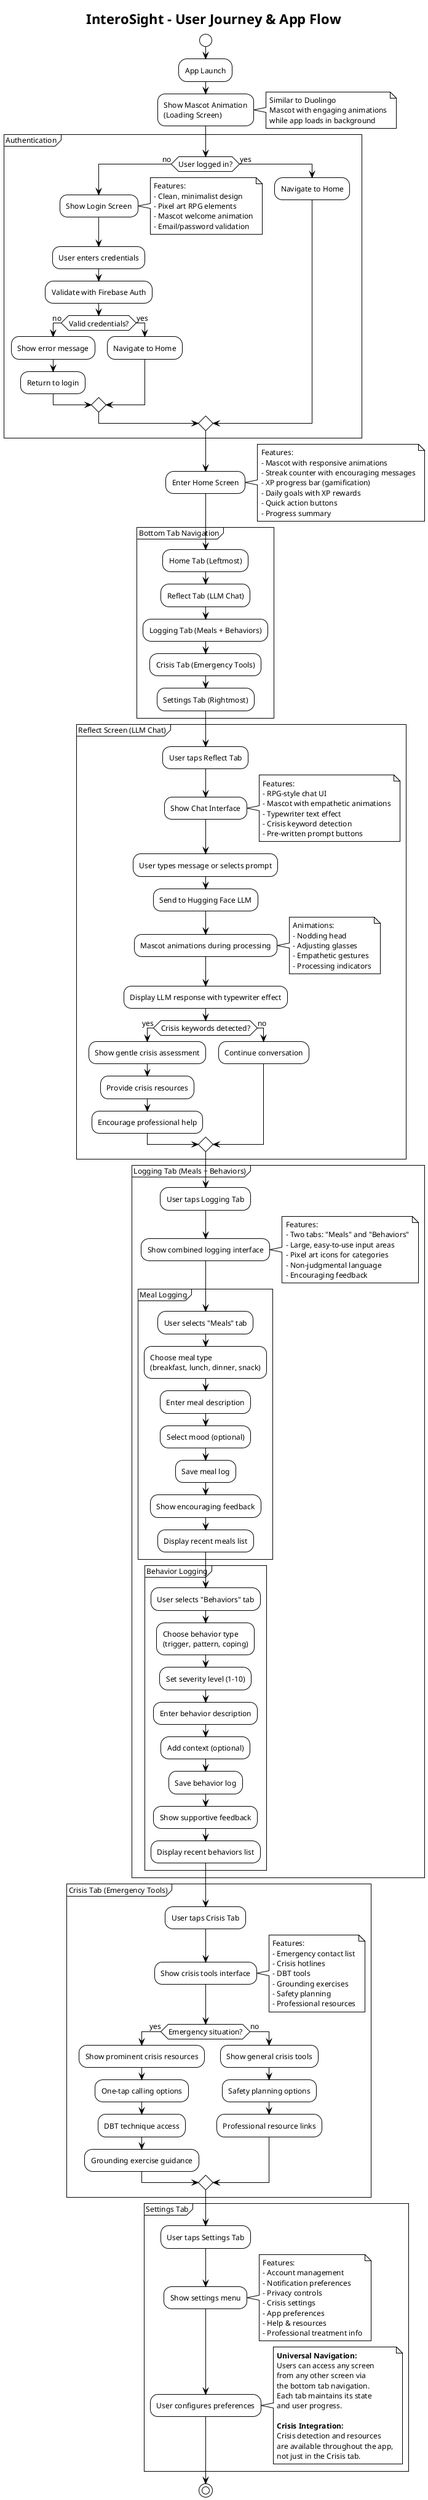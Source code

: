 @startuml InteroSight App Flowchart

!theme plain
skinparam backgroundColor #FFFFFF
skinparam defaultFontName Arial
skinparam defaultFontSize 12

title InteroSight - User Journey & App Flow

' Start
start

' App Launch Animation
:App Launch;
:Show Mascot Animation\n(Loading Screen);
note right: Similar to Duolingo\nMascot with engaging animations\nwhile app loads in background

' Authentication Flow
partition "Authentication" {
  if (User logged in?) then (no)
    :Show Login Screen;
    note right: Features:\n- Clean, minimalist design\n- Pixel art RPG elements\n- Mascot welcome animation\n- Email/password validation
    :User enters credentials;
    :Validate with Firebase Auth;
    if (Valid credentials?) then (no)
      :Show error message;
      :Return to login;
    else (yes)
      :Navigate to Home;
    endif
  else (yes)
    :Navigate to Home;
  endif
}

' Home Screen
:Enter Home Screen;
note right: Features:\n- Mascot with responsive animations\n- Streak counter with encouraging messages\n- XP progress bar (gamification)\n- Daily goals with XP rewards\n- Quick action buttons\n- Progress summary

' Tab Navigation
partition "Bottom Tab Navigation" {
  :Home Tab (Leftmost);
  :Reflect Tab (LLM Chat);
  :Logging Tab (Meals + Behaviors);
  :Crisis Tab (Emergency Tools);
  :Settings Tab (Rightmost);
}

' Reflect Screen Flow
partition "Reflect Screen (LLM Chat)" {
  :User taps Reflect Tab;
  :Show Chat Interface;
  note right: Features:\n- RPG-style chat UI\n- Mascot with empathetic animations\n- Typewriter text effect\n- Crisis keyword detection\n- Pre-written prompt buttons
  :User types message or selects prompt;
  :Send to Hugging Face LLM;
  :Mascot animations during processing;
  note right: Animations:\n- Nodding head\n- Adjusting glasses\n- Empathetic gestures\n- Processing indicators
  :Display LLM response with typewriter effect;
  if (Crisis keywords detected?) then (yes)
    :Show gentle crisis assessment;
    :Provide crisis resources;
    :Encourage professional help;
  else (no)
    :Continue conversation;
  endif
}

' Combined Logging Flow
partition "Logging Tab (Meals + Behaviors)" {
  :User taps Logging Tab;
  :Show combined logging interface;
  note right: Features:\n- Two tabs: "Meals" and "Behaviors"\n- Large, easy-to-use input areas\n- Pixel art icons for categories\n- Non-judgmental language\n- Encouraging feedback
  
  partition "Meal Logging" {
    :User selects "Meals" tab;
    :Choose meal type\n(breakfast, lunch, dinner, snack);
    :Enter meal description;
    :Select mood (optional);
    :Save meal log;
    :Show encouraging feedback;
    :Display recent meals list;
  }
  
  partition "Behavior Logging" {
    :User selects "Behaviors" tab;
    :Choose behavior type\n(trigger, pattern, coping);
    :Set severity level (1-10);
    :Enter behavior description;
    :Add context (optional);
    :Save behavior log;
    :Show supportive feedback;
    :Display recent behaviors list;
  }
}

' Crisis Tools Flow
partition "Crisis Tab (Emergency Tools)" {
  :User taps Crisis Tab;
  :Show crisis tools interface;
  note right: Features:\n- Emergency contact list\n- Crisis hotlines\n- DBT tools\n- Grounding exercises\n- Safety planning\n- Professional resources
  
  if (Emergency situation?) then (yes)
    :Show prominent crisis resources;
    :One-tap calling options;
    :DBT technique access;
    :Grounding exercise guidance;
  else (no)
    :Show general crisis tools;
    :Safety planning options;
    :Professional resource links;
  endif
}

' Settings Flow
partition "Settings Tab" {
  :User taps Settings Tab;
  :Show settings menu;
  note right: Features:\n- Account management\n- Notification preferences\n- Privacy controls\n- Crisis settings\n- App preferences\n- Help & resources\n- Professional treatment info
  :User configures preferences;
}

' Universal Navigation
note right
  **Universal Navigation:**
  Users can access any screen
  from any other screen via
  the bottom tab navigation.
  Each tab maintains its state
  and user progress.
  
  **Crisis Integration:**
  Crisis detection and resources
  are available throughout the app,
  not just in the Crisis tab.
end note

' End
stop

@enduml 